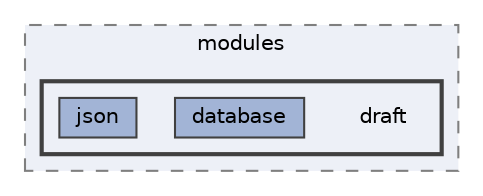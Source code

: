digraph "/Users/fola/Documents/ArkScript/Ark/lib/modules/draft"
{
 // INTERACTIVE_SVG=YES
 // LATEX_PDF_SIZE
  bgcolor="transparent";
  edge [fontname=Helvetica,fontsize=10,labelfontname=Helvetica,labelfontsize=10];
  node [fontname=Helvetica,fontsize=10,shape=box,height=0.2,width=0.4];
  compound=true
  subgraph clusterdir_e1dbc8ba94a86723d4c32227b7c46099 {
    graph [ bgcolor="#edf0f7", pencolor="grey50", label="modules", fontname=Helvetica,fontsize=10 style="filled,dashed", URL="dir_e1dbc8ba94a86723d4c32227b7c46099.html",tooltip=""]
  subgraph clusterdir_86d6924905eb73bb4f7fef584020fb23 {
    graph [ bgcolor="#edf0f7", pencolor="grey25", label="", fontname=Helvetica,fontsize=10 style="filled,bold", URL="dir_86d6924905eb73bb4f7fef584020fb23.html",tooltip=""]
    dir_86d6924905eb73bb4f7fef584020fb23 [shape=plaintext, label="draft"];
  dir_92cf627db9c043970bdbe4787ea5be21 [label="database", fillcolor="#a2b4d6", color="grey25", style="filled", URL="dir_92cf627db9c043970bdbe4787ea5be21.html",tooltip=""];
  dir_bc382a4924ebd7d50f3f3e11690e1c8c [label="json", fillcolor="#a2b4d6", color="grey25", style="filled", URL="dir_bc382a4924ebd7d50f3f3e11690e1c8c.html",tooltip=""];
  }
  }
}
